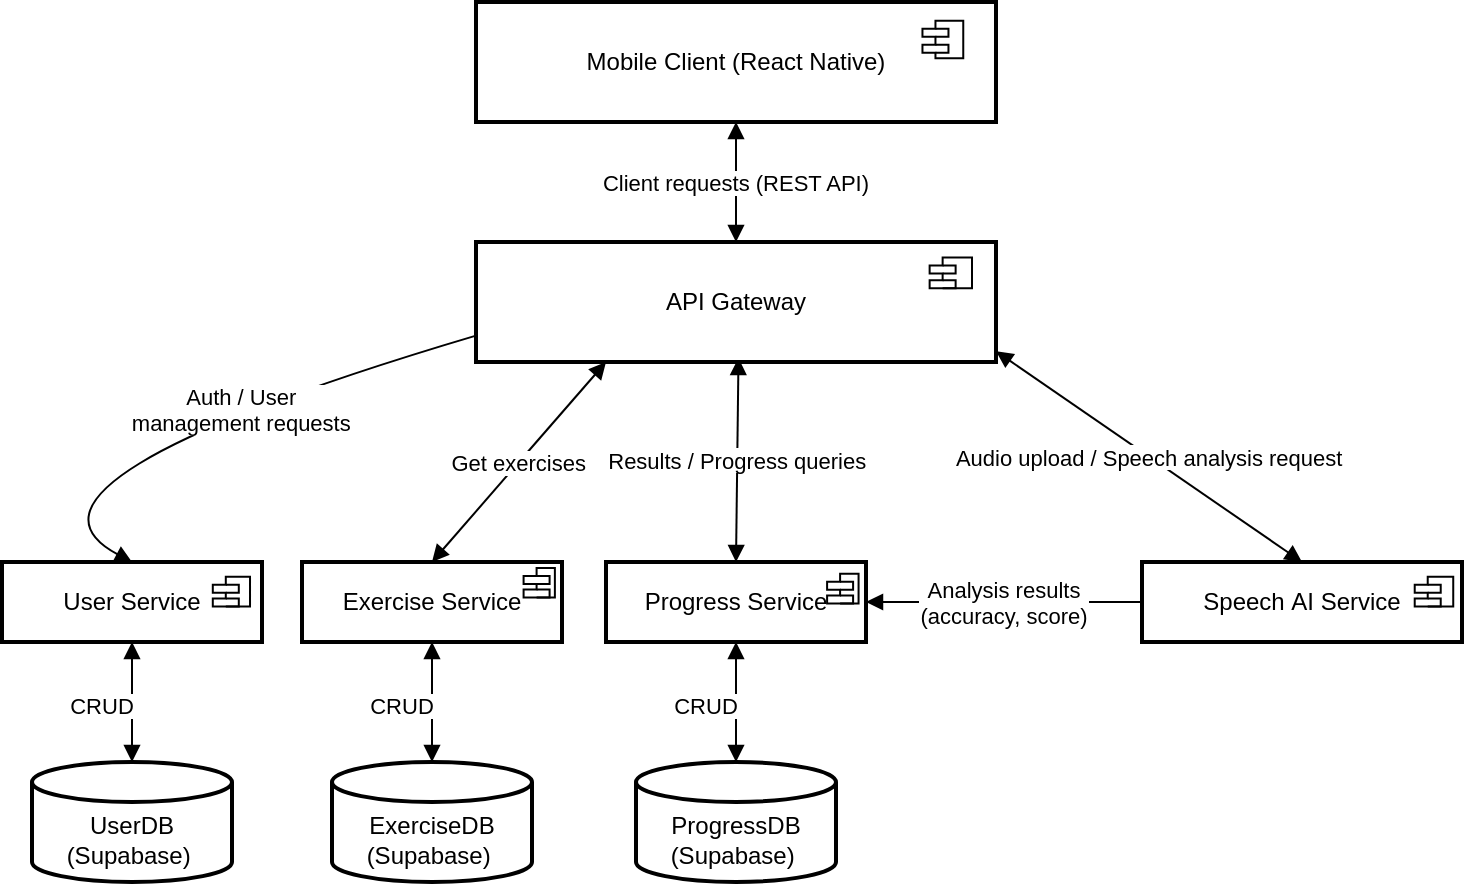 <mxfile version="27.0.2" pages="3">
  <diagram name="Components" id="xYBBV7nOSjY4NY2vpBng">
    <mxGraphModel dx="992" dy="1765" grid="1" gridSize="10" guides="1" tooltips="1" connect="1" arrows="1" fold="1" page="1" pageScale="1" pageWidth="827" pageHeight="1169" math="0" shadow="0">
      <root>
        <mxCell id="0" />
        <mxCell id="1" parent="0" />
        <mxCell id="p2mVN77To-OGMYbwUZbQ-7" value="UserDB&#xa;(Supabase) " style="shape=cylinder3;boundedLbl=1;backgroundOutline=1;size=10;strokeWidth=2;whiteSpace=wrap;" parent="1" vertex="1">
          <mxGeometry x="185" y="300" width="100" height="60" as="geometry" />
        </mxCell>
        <mxCell id="p2mVN77To-OGMYbwUZbQ-12" value="Auth / User &#xa;management requests" style="curved=1;startArrow=none;endArrow=block;exitX=0;exitY=0.78;entryX=0.5;entryY=0.01;rounded=0;" parent="1" source="p2mVN77To-OGMYbwUZbQ-1" target="p2mVN77To-OGMYbwUZbQ-2" edge="1">
          <mxGeometry x="-0.283" y="2" relative="1" as="geometry">
            <Array as="points">
              <mxPoint x="160" y="160" />
            </Array>
            <mxPoint as="offset" />
          </mxGeometry>
        </mxCell>
        <mxCell id="p2mVN77To-OGMYbwUZbQ-13" value="Get exercises" style="startArrow=block;endArrow=block;exitX=0.25;exitY=1;entryX=0.5;entryY=0;rounded=0;entryDx=0;entryDy=0;startFill=1;exitDx=0;exitDy=0;" parent="1" source="p2mVN77To-OGMYbwUZbQ-1" target="p2mVN77To-OGMYbwUZbQ-3" edge="1">
          <mxGeometry relative="1" as="geometry" />
        </mxCell>
        <mxCell id="p2mVN77To-OGMYbwUZbQ-15" value="Audio upload / Speech analysis request" style="startArrow=block;endArrow=block;exitX=1;exitY=0.91;entryX=0.5;entryY=0.01;rounded=0;startFill=1;" parent="1" source="p2mVN77To-OGMYbwUZbQ-1" target="p2mVN77To-OGMYbwUZbQ-5" edge="1">
          <mxGeometry relative="1" as="geometry" />
        </mxCell>
        <mxCell id="p2mVN77To-OGMYbwUZbQ-22" value="Results / Progress queries" style="curved=1;startArrow=block;endArrow=block;entryX=0.5;entryY=0;rounded=0;startFill=1;entryDx=0;entryDy=0;endFill=1;" parent="1" edge="1" target="p2mVN77To-OGMYbwUZbQ-6">
          <mxGeometry relative="1" as="geometry">
            <Array as="points" />
            <mxPoint x="538.25" y="98" as="sourcePoint" />
            <mxPoint x="535.75" y="198" as="targetPoint" />
          </mxGeometry>
        </mxCell>
        <mxCell id="p2mVN77To-OGMYbwUZbQ-23" value="Analysis results &#xa;(accuracy, score)" style="curved=1;startArrow=none;endArrow=block;exitX=0;exitY=0.5;entryX=1;entryY=0.5;rounded=0;exitDx=0;exitDy=0;entryDx=0;entryDy=0;" parent="1" source="p2mVN77To-OGMYbwUZbQ-5" target="p2mVN77To-OGMYbwUZbQ-6" edge="1">
          <mxGeometry relative="1" as="geometry">
            <Array as="points" />
          </mxGeometry>
        </mxCell>
        <mxCell id="fBQ5RQNbPDq6iLIHypz4-2" value="" style="group" parent="1" vertex="1" connectable="0">
          <mxGeometry x="170" y="200" width="130" height="40" as="geometry" />
        </mxCell>
        <mxCell id="p2mVN77To-OGMYbwUZbQ-2" value="User Service" style="whiteSpace=wrap;strokeWidth=2;" parent="fBQ5RQNbPDq6iLIHypz4-2" vertex="1">
          <mxGeometry width="130" height="40" as="geometry" />
        </mxCell>
        <mxCell id="fBQ5RQNbPDq6iLIHypz4-1" value="" style="shape=module;align=left;spacingLeft=20;align=center;verticalAlign=top;whiteSpace=wrap;html=1;jettyWidth=13;jettyHeight=4;" parent="fBQ5RQNbPDq6iLIHypz4-2" vertex="1">
          <mxGeometry x="105.402" y="7.407" width="18.608" height="14.815" as="geometry" />
        </mxCell>
        <mxCell id="8GBVQgrVmN_Umn95bMOA-5" value="" style="group" parent="1" vertex="1" connectable="0">
          <mxGeometry x="320" y="200" width="130" height="40" as="geometry" />
        </mxCell>
        <mxCell id="p2mVN77To-OGMYbwUZbQ-3" value="Exercise Service" style="whiteSpace=wrap;strokeWidth=2;" parent="8GBVQgrVmN_Umn95bMOA-5" vertex="1">
          <mxGeometry width="130" height="40" as="geometry" />
        </mxCell>
        <mxCell id="fBQ5RQNbPDq6iLIHypz4-3" value="" style="shape=module;align=left;spacingLeft=20;align=center;verticalAlign=top;whiteSpace=wrap;html=1;jettyWidth=13;jettyHeight=4;" parent="8GBVQgrVmN_Umn95bMOA-5" vertex="1">
          <mxGeometry x="110.793" y="2.963" width="15.647" height="14.815" as="geometry" />
        </mxCell>
        <mxCell id="8GBVQgrVmN_Umn95bMOA-6" value="" style="group" parent="1" vertex="1" connectable="0">
          <mxGeometry x="740" y="200" width="160" height="40" as="geometry" />
        </mxCell>
        <mxCell id="p2mVN77To-OGMYbwUZbQ-5" value="Speech AI Service" style="whiteSpace=wrap;strokeWidth=2;" parent="8GBVQgrVmN_Umn95bMOA-6" vertex="1">
          <mxGeometry width="160" height="40" as="geometry" />
        </mxCell>
        <mxCell id="fBQ5RQNbPDq6iLIHypz4-5" value="" style="shape=module;align=left;spacingLeft=20;align=center;verticalAlign=top;whiteSpace=wrap;html=1;jettyWidth=13;jettyHeight=4;" parent="8GBVQgrVmN_Umn95bMOA-6" vertex="1">
          <mxGeometry x="136.36" y="7.407" width="19.258" height="14.815" as="geometry" />
        </mxCell>
        <mxCell id="8GBVQgrVmN_Umn95bMOA-8" value="" style="group" parent="1" vertex="1" connectable="0">
          <mxGeometry x="472" y="200" width="130" height="40" as="geometry" />
        </mxCell>
        <mxCell id="p2mVN77To-OGMYbwUZbQ-6" value="Progress Service" style="whiteSpace=wrap;strokeWidth=2;" parent="8GBVQgrVmN_Umn95bMOA-8" vertex="1">
          <mxGeometry width="130" height="40" as="geometry" />
        </mxCell>
        <mxCell id="fBQ5RQNbPDq6iLIHypz4-6" value="" style="shape=module;align=left;spacingLeft=20;align=center;verticalAlign=top;whiteSpace=wrap;html=1;jettyWidth=13;jettyHeight=4;" parent="8GBVQgrVmN_Umn95bMOA-8" vertex="1">
          <mxGeometry x="110.549" y="5.926" width="15.737" height="14.815" as="geometry" />
        </mxCell>
        <mxCell id="8GBVQgrVmN_Umn95bMOA-11" value="" style="group" parent="1" vertex="1" connectable="0">
          <mxGeometry x="407" y="40" width="260" height="60" as="geometry" />
        </mxCell>
        <mxCell id="p2mVN77To-OGMYbwUZbQ-1" value="API Gateway" style="whiteSpace=wrap;strokeWidth=2;" parent="8GBVQgrVmN_Umn95bMOA-11" vertex="1">
          <mxGeometry width="260" height="60.0" as="geometry" />
        </mxCell>
        <mxCell id="8GBVQgrVmN_Umn95bMOA-10" value="" style="shape=module;align=left;spacingLeft=20;align=center;verticalAlign=top;whiteSpace=wrap;html=1;jettyWidth=13;jettyHeight=4;" parent="8GBVQgrVmN_Umn95bMOA-11" vertex="1">
          <mxGeometry x="226.816" y="7.692" width="21.184" height="15.385" as="geometry" />
        </mxCell>
        <mxCell id="8GBVQgrVmN_Umn95bMOA-13" value="" style="group" parent="1" vertex="1" connectable="0">
          <mxGeometry x="407" y="-80" width="260" height="60" as="geometry" />
        </mxCell>
        <mxCell id="8GBVQgrVmN_Umn95bMOA-1" value="Mobile Client (React Native)" style="whiteSpace=wrap;strokeWidth=2;" parent="8GBVQgrVmN_Umn95bMOA-13" vertex="1">
          <mxGeometry width="260" height="60" as="geometry" />
        </mxCell>
        <mxCell id="8GBVQgrVmN_Umn95bMOA-12" value="" style="shape=module;align=left;spacingLeft=20;align=center;verticalAlign=top;whiteSpace=wrap;html=1;jettyWidth=13;jettyHeight=4;" parent="8GBVQgrVmN_Umn95bMOA-13" vertex="1">
          <mxGeometry x="223.231" y="9.375" width="20.4" height="18.75" as="geometry" />
        </mxCell>
        <mxCell id="8GBVQgrVmN_Umn95bMOA-15" value="Client requests (REST API)" style="curved=1;startArrow=block;endArrow=block;exitX=0.5;exitY=0;rounded=0;exitDx=0;exitDy=0;startFill=1;endFill=1;entryX=0.5;entryY=1;entryDx=0;entryDy=0;" parent="1" edge="1" target="8GBVQgrVmN_Umn95bMOA-1" source="p2mVN77To-OGMYbwUZbQ-1">
          <mxGeometry relative="1" as="geometry">
            <Array as="points" />
            <mxPoint x="536.5" y="20" as="sourcePoint" />
            <mxPoint x="560" y="-50" as="targetPoint" />
          </mxGeometry>
        </mxCell>
        <mxCell id="8GBVQgrVmN_Umn95bMOA-21" value="CRUD" style="startArrow=block;endArrow=block;exitX=0.5;exitY=1;entryX=0.5;entryY=0;rounded=0;entryDx=0;entryDy=0;entryPerimeter=0;exitDx=0;exitDy=0;startFill=1;" parent="1" source="p2mVN77To-OGMYbwUZbQ-2" target="p2mVN77To-OGMYbwUZbQ-7" edge="1">
          <mxGeometry x="0.043" y="-15" relative="1" as="geometry">
            <mxPoint x="378" y="264" as="sourcePoint" />
            <mxPoint x="475" y="360" as="targetPoint" />
            <mxPoint as="offset" />
          </mxGeometry>
        </mxCell>
        <mxCell id="y59uR5LuGvnRk_ywU25c-1" value="ExerciseDB &#xa;(Supabase) " style="shape=cylinder3;boundedLbl=1;backgroundOutline=1;size=10;strokeWidth=2;whiteSpace=wrap;" vertex="1" parent="1">
          <mxGeometry x="335" y="300" width="100" height="60" as="geometry" />
        </mxCell>
        <mxCell id="y59uR5LuGvnRk_ywU25c-2" value="CRUD" style="startArrow=block;endArrow=block;exitX=0.5;exitY=1;entryX=0.5;entryY=0;rounded=0;entryDx=0;entryDy=0;entryPerimeter=0;exitDx=0;exitDy=0;startFill=1;" edge="1" parent="1" target="y59uR5LuGvnRk_ywU25c-1" source="p2mVN77To-OGMYbwUZbQ-3">
          <mxGeometry x="0.043" y="-15" relative="1" as="geometry">
            <mxPoint x="357.5" y="247" as="sourcePoint" />
            <mxPoint x="628.5" y="357" as="targetPoint" />
            <mxPoint as="offset" />
          </mxGeometry>
        </mxCell>
        <mxCell id="y59uR5LuGvnRk_ywU25c-3" value="ProgressDB &#xa;(Supabase) " style="shape=cylinder3;boundedLbl=1;backgroundOutline=1;size=10;strokeWidth=2;whiteSpace=wrap;" vertex="1" parent="1">
          <mxGeometry x="487" y="300" width="100" height="60" as="geometry" />
        </mxCell>
        <mxCell id="y59uR5LuGvnRk_ywU25c-4" value="CRUD" style="startArrow=block;endArrow=block;exitX=0.5;exitY=1;entryX=0.5;entryY=0;rounded=0;entryDx=0;entryDy=0;entryPerimeter=0;exitDx=0;exitDy=0;startFill=1;" edge="1" parent="1" target="y59uR5LuGvnRk_ywU25c-3" source="p2mVN77To-OGMYbwUZbQ-6">
          <mxGeometry x="0.043" y="-15" relative="1" as="geometry">
            <mxPoint x="514.5" y="250" as="sourcePoint" />
            <mxPoint x="785.5" y="360" as="targetPoint" />
            <mxPoint as="offset" />
          </mxGeometry>
        </mxCell>
      </root>
    </mxGraphModel>
  </diagram>
  <diagram id="GMMKHwHYgfViuYJ_TJ5e" name="Interaction">
    <mxGraphModel dx="1737" dy="-126" grid="1" gridSize="10" guides="1" tooltips="1" connect="1" arrows="1" fold="1" page="1" pageScale="1" pageWidth="827" pageHeight="1169" math="0" shadow="0">
      <root>
        <mxCell id="0" />
        <mxCell id="1" parent="0" />
        <mxCell id="Xnr3pwCoWOobRJgMvvOu-2" value="User Service" style="shape=umlLifeline;perimeter=lifelinePerimeter;whiteSpace=wrap;container=1;dropTarget=0;collapsible=0;recursiveResize=0;outlineConnect=0;portConstraint=eastwest;newEdgeStyle={&quot;edgeStyle&quot;:&quot;elbowEdgeStyle&quot;,&quot;elbow&quot;:&quot;vertical&quot;,&quot;curved&quot;:0,&quot;rounded&quot;:0};size=65;" parent="1" vertex="1">
          <mxGeometry x="377" y="1870" width="150" height="862" as="geometry" />
        </mxCell>
        <mxCell id="Xnr3pwCoWOobRJgMvvOu-3" value="Exercise Service" style="shape=umlLifeline;perimeter=lifelinePerimeter;whiteSpace=wrap;container=1;dropTarget=0;collapsible=0;recursiveResize=0;outlineConnect=0;portConstraint=eastwest;newEdgeStyle={&quot;edgeStyle&quot;:&quot;elbowEdgeStyle&quot;,&quot;elbow&quot;:&quot;vertical&quot;,&quot;curved&quot;:0,&quot;rounded&quot;:0};size=65;" parent="1" vertex="1">
          <mxGeometry x="577" y="1870" width="150" height="862" as="geometry" />
        </mxCell>
        <mxCell id="Xnr3pwCoWOobRJgMvvOu-4" value="Speech AI Service" style="shape=umlLifeline;perimeter=lifelinePerimeter;whiteSpace=wrap;container=1;dropTarget=0;collapsible=0;recursiveResize=0;outlineConnect=0;portConstraint=eastwest;newEdgeStyle={&quot;edgeStyle&quot;:&quot;elbowEdgeStyle&quot;,&quot;elbow&quot;:&quot;vertical&quot;,&quot;curved&quot;:0,&quot;rounded&quot;:0};size=65;" parent="1" vertex="1">
          <mxGeometry x="777" y="1870" width="150" height="862" as="geometry" />
        </mxCell>
        <mxCell id="Xnr3pwCoWOobRJgMvvOu-5" value="Progress Service" style="shape=umlLifeline;perimeter=lifelinePerimeter;whiteSpace=wrap;container=1;dropTarget=0;collapsible=0;recursiveResize=0;outlineConnect=0;portConstraint=eastwest;newEdgeStyle={&quot;edgeStyle&quot;:&quot;elbowEdgeStyle&quot;,&quot;elbow&quot;:&quot;vertical&quot;,&quot;curved&quot;:0,&quot;rounded&quot;:0};size=65;" parent="1" vertex="1">
          <mxGeometry x="1149" y="1870" width="150" height="862" as="geometry" />
        </mxCell>
        <mxCell id="Xnr3pwCoWOobRJgMvvOu-7" value="Login / Auth request" style="verticalAlign=bottom;edgeStyle=elbowEdgeStyle;elbow=vertical;curved=0;rounded=0;endArrow=block;" parent="1" target="Xnr3pwCoWOobRJgMvvOu-2" edge="1">
          <mxGeometry relative="1" as="geometry">
            <Array as="points">
              <mxPoint x="353" y="1979" />
            </Array>
            <mxPoint x="235.167" y="1979" as="sourcePoint" />
          </mxGeometry>
        </mxCell>
        <mxCell id="Xnr3pwCoWOobRJgMvvOu-8" value="JWT Token" style="verticalAlign=bottom;edgeStyle=elbowEdgeStyle;elbow=vertical;curved=0;rounded=0;dashed=1;dashPattern=2 3;endArrow=block;" parent="1" source="Xnr3pwCoWOobRJgMvvOu-2" edge="1">
          <mxGeometry relative="1" as="geometry">
            <Array as="points">
              <mxPoint x="356" y="2033" />
            </Array>
            <mxPoint x="235.167" y="2033" as="targetPoint" />
          </mxGeometry>
        </mxCell>
        <mxCell id="Xnr3pwCoWOobRJgMvvOu-9" value="Get exercise data" style="verticalAlign=bottom;edgeStyle=elbowEdgeStyle;elbow=vertical;curved=0;rounded=0;endArrow=block;" parent="1" target="Xnr3pwCoWOobRJgMvvOu-3" edge="1">
          <mxGeometry relative="1" as="geometry">
            <Array as="points">
              <mxPoint x="453" y="2087" />
            </Array>
            <mxPoint x="235.167" y="2087" as="sourcePoint" />
          </mxGeometry>
        </mxCell>
        <mxCell id="Xnr3pwCoWOobRJgMvvOu-10" value="Exercise details" style="verticalAlign=bottom;edgeStyle=elbowEdgeStyle;elbow=vertical;curved=0;rounded=0;dashed=1;dashPattern=2 3;endArrow=block;" parent="1" source="Xnr3pwCoWOobRJgMvvOu-3" edge="1">
          <mxGeometry relative="1" as="geometry">
            <Array as="points">
              <mxPoint x="456" y="2141" />
            </Array>
            <mxPoint x="235.167" y="2141" as="targetPoint" />
          </mxGeometry>
        </mxCell>
        <mxCell id="Xnr3pwCoWOobRJgMvvOu-11" value="Send audio for analysis" style="verticalAlign=bottom;edgeStyle=elbowEdgeStyle;elbow=vertical;curved=0;rounded=0;endArrow=block;" parent="1" target="Xnr3pwCoWOobRJgMvvOu-4" edge="1">
          <mxGeometry relative="1" as="geometry">
            <Array as="points">
              <mxPoint x="553" y="2195" />
            </Array>
            <mxPoint x="235.167" y="2195" as="sourcePoint" />
          </mxGeometry>
        </mxCell>
        <mxCell id="Xnr3pwCoWOobRJgMvvOu-12" value="Send pronunciation result (accuracy, score)" style="verticalAlign=bottom;edgeStyle=elbowEdgeStyle;elbow=vertical;curved=0;rounded=0;dashed=1;dashPattern=2 3;endArrow=block;" parent="1" source="Xnr3pwCoWOobRJgMvvOu-4" target="Xnr3pwCoWOobRJgMvvOu-5" edge="1">
          <mxGeometry relative="1" as="geometry">
            <Array as="points">
              <mxPoint x="1047" y="2249" />
            </Array>
          </mxGeometry>
        </mxCell>
        <mxCell id="Xnr3pwCoWOobRJgMvvOu-13" value="Updated progress stats" style="verticalAlign=bottom;edgeStyle=elbowEdgeStyle;elbow=vertical;curved=0;rounded=0;dashed=1;dashPattern=2 3;endArrow=block;" parent="1" source="Xnr3pwCoWOobRJgMvvOu-5" edge="1">
          <mxGeometry relative="1" as="geometry">
            <Array as="points">
              <mxPoint x="742" y="2303" />
            </Array>
            <mxPoint x="235.167" y="2303" as="targetPoint" />
          </mxGeometry>
        </mxCell>
        <mxCell id="Xnr3pwCoWOobRJgMvvOu-14" value="Request progress summary" style="verticalAlign=bottom;edgeStyle=elbowEdgeStyle;elbow=vertical;curved=0;rounded=0;endArrow=block;" parent="1" target="Xnr3pwCoWOobRJgMvvOu-5" edge="1">
          <mxGeometry relative="1" as="geometry">
            <Array as="points">
              <mxPoint x="739" y="2357" />
            </Array>
            <mxPoint x="235.167" y="2357" as="sourcePoint" />
          </mxGeometry>
        </mxCell>
        <mxCell id="Xnr3pwCoWOobRJgMvvOu-15" value="Return progress summary" style="verticalAlign=bottom;edgeStyle=elbowEdgeStyle;elbow=vertical;curved=0;rounded=0;dashed=1;dashPattern=2 3;endArrow=block;" parent="1" source="Xnr3pwCoWOobRJgMvvOu-5" edge="1">
          <mxGeometry relative="1" as="geometry">
            <Array as="points">
              <mxPoint x="742" y="2411" />
            </Array>
            <mxPoint x="235.167" y="2411" as="targetPoint" />
          </mxGeometry>
        </mxCell>
        <mxCell id="Xnr3pwCoWOobRJgMvvOu-16" value="Login / Auth request" style="verticalAlign=bottom;elbow=vertical;rounded=0;endArrow=block;" parent="1" target="Xnr3pwCoWOobRJgMvvOu-2" edge="1">
          <mxGeometry relative="1" as="geometry">
            <mxPoint x="170" y="2460" as="sourcePoint" />
          </mxGeometry>
        </mxCell>
        <mxCell id="Xnr3pwCoWOobRJgMvvOu-17" value="JWT Token" style="verticalAlign=bottom;edgeStyle=elbowEdgeStyle;elbow=vertical;curved=0;rounded=0;dashed=1;dashPattern=2 3;endArrow=block;" parent="1" edge="1">
          <mxGeometry x="0.164" relative="1" as="geometry">
            <Array as="points">
              <mxPoint x="450" y="2510" />
            </Array>
            <mxPoint x="371.25" y="2510" as="sourcePoint" />
            <mxPoint x="170" y="2510" as="targetPoint" />
            <mxPoint as="offset" />
          </mxGeometry>
        </mxCell>
        <mxCell id="Xnr3pwCoWOobRJgMvvOu-18" value="Request student reports / statistics" style="verticalAlign=bottom;edgeStyle=elbowEdgeStyle;elbow=vertical;curved=0;rounded=0;endArrow=block;" parent="1" target="Xnr3pwCoWOobRJgMvvOu-5" edge="1">
          <mxGeometry relative="1" as="geometry">
            <Array as="points">
              <mxPoint x="1000" y="2573" />
            </Array>
            <mxPoint x="170" y="2573" as="sourcePoint" />
          </mxGeometry>
        </mxCell>
        <mxCell id="Xnr3pwCoWOobRJgMvvOu-19" value="Return reports and progress overview" style="verticalAlign=bottom;elbow=vertical;rounded=0;dashed=1;dashPattern=2 3;endArrow=block;" parent="1" edge="1">
          <mxGeometry relative="1" as="geometry">
            <mxPoint x="1223.5" y="2620" as="sourcePoint" />
            <mxPoint x="170" y="2620" as="targetPoint" />
          </mxGeometry>
        </mxCell>
        <mxCell id="J_YrL8Z-V_99PUbtR6q0-2" value="&lt;span style=&quot;text-wrap-mode: wrap;&quot;&gt;Учень&lt;/span&gt;" style="shape=umlActor;verticalLabelPosition=bottom;verticalAlign=top;html=1;outlineConnect=0;" parent="1" vertex="1">
          <mxGeometry x="230" y="1860" width="30" height="60" as="geometry" />
        </mxCell>
        <mxCell id="J_YrL8Z-V_99PUbtR6q0-6" value="Add new exercise" style="verticalAlign=bottom;elbow=vertical;rounded=0;endArrow=block;" parent="1" edge="1">
          <mxGeometry relative="1" as="geometry">
            <mxPoint x="171" y="2680" as="sourcePoint" />
            <mxPoint x="652.5" y="2680" as="targetPoint" />
          </mxGeometry>
        </mxCell>
        <mxCell id="J_YrL8Z-V_99PUbtR6q0-7" value="Return result" style="verticalAlign=bottom;elbow=vertical;rounded=0;dashed=1;dashPattern=2 3;endArrow=block;" parent="1" edge="1">
          <mxGeometry relative="1" as="geometry">
            <mxPoint x="655.5" y="2710" as="sourcePoint" />
            <mxPoint x="170" y="2710" as="targetPoint" />
          </mxGeometry>
        </mxCell>
        <mxCell id="Ab9w9VLv6Wo1H-BED9EL-1" value="" style="group" parent="1" vertex="1" connectable="0">
          <mxGeometry x="150" y="1860" width="36" height="950" as="geometry" />
        </mxCell>
        <mxCell id="Xnr3pwCoWOobRJgMvvOu-20" value="" style="group" parent="Ab9w9VLv6Wo1H-BED9EL-1" vertex="1" connectable="0">
          <mxGeometry y="919.355" width="30" height="30.645" as="geometry" />
        </mxCell>
        <mxCell id="Xnr3pwCoWOobRJgMvvOu-21" value="" style="endArrow=none;html=1;rounded=0;" parent="Xnr3pwCoWOobRJgMvvOu-20" edge="1">
          <mxGeometry width="50" height="50" relative="1" as="geometry">
            <mxPoint y="30.645" as="sourcePoint" />
            <mxPoint x="30" y="0.007" as="targetPoint" />
          </mxGeometry>
        </mxCell>
        <mxCell id="Xnr3pwCoWOobRJgMvvOu-22" value="" style="endArrow=none;html=1;rounded=0;" parent="Xnr3pwCoWOobRJgMvvOu-20" edge="1">
          <mxGeometry width="50" height="50" relative="1" as="geometry">
            <mxPoint x="30" y="30.645" as="sourcePoint" />
            <mxPoint as="targetPoint" />
          </mxGeometry>
        </mxCell>
        <mxCell id="J_YrL8Z-V_99PUbtR6q0-5" value="&lt;span style=&quot;text-wrap-mode: wrap;&quot;&gt;Логопед&lt;/span&gt;" style="shape=umlActor;verticalLabelPosition=bottom;verticalAlign=top;html=1;outlineConnect=0;" parent="Ab9w9VLv6Wo1H-BED9EL-1" vertex="1">
          <mxGeometry width="30" height="61.29" as="geometry" />
        </mxCell>
        <mxCell id="J_YrL8Z-V_99PUbtR6q0-8" value="" style="endArrow=none;dashed=1;html=1;rounded=0;dashPattern=1 2;" parent="Ab9w9VLv6Wo1H-BED9EL-1" edge="1">
          <mxGeometry width="50" height="50" relative="1" as="geometry">
            <mxPoint x="16" y="929.57" as="sourcePoint" />
            <mxPoint x="16" y="90" as="targetPoint" />
          </mxGeometry>
        </mxCell>
        <mxCell id="Ab9w9VLv6Wo1H-BED9EL-3" value="" style="group;strokeColor=none;" parent="1" vertex="1" connectable="0">
          <mxGeometry x="220" y="1950" width="40" height="860" as="geometry" />
        </mxCell>
        <mxCell id="EjRSs8JDyEwXYIb1t3rp-7" value="" style="group" parent="Ab9w9VLv6Wo1H-BED9EL-3" vertex="1" connectable="0">
          <mxGeometry x="10" y="830" width="30" height="30" as="geometry" />
        </mxCell>
        <mxCell id="EjRSs8JDyEwXYIb1t3rp-1" value="" style="endArrow=none;html=1;rounded=0;" parent="EjRSs8JDyEwXYIb1t3rp-7" edge="1">
          <mxGeometry width="50" height="50" relative="1" as="geometry">
            <mxPoint y="30.0" as="sourcePoint" />
            <mxPoint x="30" y="0.007" as="targetPoint" />
          </mxGeometry>
        </mxCell>
        <mxCell id="EjRSs8JDyEwXYIb1t3rp-4" value="" style="endArrow=none;html=1;rounded=0;" parent="EjRSs8JDyEwXYIb1t3rp-7" edge="1">
          <mxGeometry width="50" height="50" relative="1" as="geometry">
            <mxPoint x="30" y="30.0" as="sourcePoint" />
            <mxPoint as="targetPoint" />
          </mxGeometry>
        </mxCell>
        <mxCell id="J_YrL8Z-V_99PUbtR6q0-4" value="" style="endArrow=none;dashed=1;html=1;dashPattern=1 2;strokeWidth=1;rounded=0;" parent="Ab9w9VLv6Wo1H-BED9EL-3" edge="1">
          <mxGeometry width="50" height="50" relative="1" as="geometry">
            <mxPoint x="20" as="sourcePoint" />
            <mxPoint x="20" y="840" as="targetPoint" />
          </mxGeometry>
        </mxCell>
      </root>
    </mxGraphModel>
  </diagram>
  <diagram id="8B7-nTb6829NQ9TNPhEv" name="Deployment">
    <mxGraphModel dx="2084" dy="1252" grid="1" gridSize="10" guides="1" tooltips="1" connect="1" arrows="1" fold="1" page="1" pageScale="1" pageWidth="827" pageHeight="1169" math="0" shadow="0">
      <root>
        <mxCell id="0" />
        <mxCell id="1" parent="0" />
        <mxCell id="PByq9gjCn98wKZSS0vdd-12" value="" style="rounded=1;whiteSpace=wrap;html=1;" vertex="1" parent="1">
          <mxGeometry x="560" y="190" width="930" height="850" as="geometry" />
        </mxCell>
        <mxCell id="qx7PBQrpSQZCwgPUB-eq-31" value="" style="group" parent="1" vertex="1" connectable="0">
          <mxGeometry x="170" y="240" width="60" height="90" as="geometry" />
        </mxCell>
        <mxCell id="qx7PBQrpSQZCwgPUB-eq-32" value="" style="shape=umlActor;verticalLabelPosition=bottom;verticalAlign=top;html=1;outlineConnect=0;" parent="qx7PBQrpSQZCwgPUB-eq-31" vertex="1">
          <mxGeometry x="15" y="30" width="30" height="60" as="geometry" />
        </mxCell>
        <mxCell id="qx7PBQrpSQZCwgPUB-eq-33" value="User" style="text;html=1;align=center;verticalAlign=middle;whiteSpace=wrap;rounded=0;" parent="qx7PBQrpSQZCwgPUB-eq-31" vertex="1">
          <mxGeometry width="60" height="30" as="geometry" />
        </mxCell>
        <mxCell id="qx7PBQrpSQZCwgPUB-eq-34" value="" style="endArrow=classic;html=1;rounded=0;exitX=0.5;exitY=0.5;exitDx=0;exitDy=0;exitPerimeter=0;edgeStyle=orthogonalEdgeStyle;entryX=0.5;entryY=0;entryDx=0;entryDy=0;" parent="1" source="qx7PBQrpSQZCwgPUB-eq-32" target="qx7PBQrpSQZCwgPUB-eq-37" edge="1">
          <mxGeometry width="50" height="50" relative="1" as="geometry">
            <mxPoint x="380" y="390" as="sourcePoint" />
            <mxPoint x="410" y="300" as="targetPoint" />
          </mxGeometry>
        </mxCell>
        <mxCell id="qx7PBQrpSQZCwgPUB-eq-35" value="" style="group" parent="1" vertex="1" connectable="0">
          <mxGeometry x="240" y="350" width="220" height="130" as="geometry" />
        </mxCell>
        <mxCell id="qx7PBQrpSQZCwgPUB-eq-36" value="" style="shape=cube;whiteSpace=wrap;html=1;boundedLbl=1;backgroundOutline=1;darkOpacity=0.05;darkOpacity2=0.1;fillColor=none;flipV=0;flipH=1;size=10;" parent="qx7PBQrpSQZCwgPUB-eq-35" vertex="1">
          <mxGeometry x="-10" width="230" height="130" as="geometry" />
        </mxCell>
        <mxCell id="qx7PBQrpSQZCwgPUB-eq-37" value="Mobile Client&lt;br&gt;&lt;div&gt;(React Native, LogopedMobile)&lt;/div&gt;" style="shape=module;align=left;spacingLeft=20;align=center;verticalAlign=top;whiteSpace=wrap;html=1;" parent="qx7PBQrpSQZCwgPUB-eq-35" vertex="1">
          <mxGeometry x="41.25" y="40" width="148.75" height="70" as="geometry" />
        </mxCell>
        <mxCell id="qx7PBQrpSQZCwgPUB-eq-38" value="&lt;u&gt;MobileClient&lt;/u&gt;" style="text;html=1;align=center;verticalAlign=middle;whiteSpace=wrap;rounded=0;" parent="qx7PBQrpSQZCwgPUB-eq-35" vertex="1">
          <mxGeometry y="10" width="70" height="30" as="geometry" />
        </mxCell>
        <mxCell id="qx7PBQrpSQZCwgPUB-eq-40" value="" style="group" parent="1" vertex="1" connectable="0">
          <mxGeometry x="580" y="330" width="450" height="630" as="geometry" />
        </mxCell>
        <mxCell id="qx7PBQrpSQZCwgPUB-eq-41" value="" style="shape=cube;whiteSpace=wrap;html=1;boundedLbl=1;backgroundOutline=1;darkOpacity=0.05;darkOpacity2=0.1;fillColor=none;flipV=0;flipH=1;size=10;" parent="qx7PBQrpSQZCwgPUB-eq-40" vertex="1">
          <mxGeometry y="-62.22" width="441.964" height="692.22" as="geometry" />
        </mxCell>
        <mxCell id="qx7PBQrpSQZCwgPUB-eq-46" value="&lt;div&gt;&lt;br&gt;&lt;/div&gt;AI Service &lt;br&gt;External API &lt;br&gt;(Azure Speech / Google Speech-to-Text)" style="shape=module;align=left;spacingLeft=20;align=center;verticalAlign=top;whiteSpace=wrap;html=1;" parent="qx7PBQrpSQZCwgPUB-eq-40" vertex="1">
          <mxGeometry x="36.164" y="500.001" width="298.833" height="93.333" as="geometry" />
        </mxCell>
        <mxCell id="qx7PBQrpSQZCwgPUB-eq-45" value="&lt;div&gt;&lt;br&gt;&lt;/div&gt;&lt;div&gt;User Service Container&lt;/div&gt;&lt;div&gt;&lt;br&gt;&lt;/div&gt;" style="shape=module;align=left;spacingLeft=20;align=center;verticalAlign=top;whiteSpace=wrap;html=1;" parent="qx7PBQrpSQZCwgPUB-eq-40" vertex="1">
          <mxGeometry x="36.163" y="170" width="297.326" height="50" as="geometry" />
        </mxCell>
        <mxCell id="qx7PBQrpSQZCwgPUB-eq-44" value="&lt;div&gt;API Gateway&lt;/div&gt;&lt;div&gt;(ASP.NET Core, project: LogopedAPI)&lt;/div&gt;&lt;div&gt;Handles routing and auth&lt;/div&gt;" style="shape=module;align=left;spacingLeft=20;align=center;verticalAlign=top;whiteSpace=wrap;html=1;" parent="qx7PBQrpSQZCwgPUB-eq-40" vertex="1">
          <mxGeometry x="36.161" y="60" width="297.321" height="70" as="geometry" />
        </mxCell>
        <mxCell id="jI17Su25iTWSpdpka_xO-1" value="" style="endArrow=classic;startArrow=classic;html=1;rounded=0;entryX=0.5;entryY=1;entryDx=0;entryDy=0;exitX=0.5;exitY=0;exitDx=0;exitDy=0;" parent="qx7PBQrpSQZCwgPUB-eq-40" source="qx7PBQrpSQZCwgPUB-eq-45" edge="1" target="qx7PBQrpSQZCwgPUB-eq-44">
          <mxGeometry width="50" height="50" relative="1" as="geometry">
            <mxPoint x="176.786" y="170.005" as="sourcePoint" />
            <mxPoint x="177.103" y="131.149" as="targetPoint" />
          </mxGeometry>
        </mxCell>
        <mxCell id="_HzYRGH4YGD-o8q0wHGC-1" value="Audio analysis request / &#xa;Speech score response" style="startArrow=block;endArrow=block;entryX=0.5;entryY=0;rounded=0;entryDx=0;entryDy=0;startFill=1;exitX=0.5;exitY=1;exitDx=0;exitDy=0;" parent="qx7PBQrpSQZCwgPUB-eq-40" source="PByq9gjCn98wKZSS0vdd-4" target="qx7PBQrpSQZCwgPUB-eq-46" edge="1">
          <mxGeometry relative="1" as="geometry">
            <mxPoint x="216.964" y="590" as="sourcePoint" />
            <mxPoint x="332.012" y="-202.222" as="targetPoint" />
          </mxGeometry>
        </mxCell>
        <mxCell id="PByq9gjCn98wKZSS0vdd-2" value="&lt;div&gt;&lt;br&gt;&lt;/div&gt;&lt;div&gt;Exercise Service Container&lt;/div&gt;&lt;div&gt;&lt;br&gt;&lt;/div&gt;" style="shape=module;align=left;spacingLeft=20;align=center;verticalAlign=top;whiteSpace=wrap;html=1;" vertex="1" parent="qx7PBQrpSQZCwgPUB-eq-40">
          <mxGeometry x="36.153" y="280" width="297.326" height="50" as="geometry" />
        </mxCell>
        <mxCell id="PByq9gjCn98wKZSS0vdd-3" value="" style="endArrow=classic;startArrow=classic;html=1;rounded=0;entryX=0.5;entryY=1;entryDx=0;entryDy=0;exitX=0.5;exitY=0;exitDx=0;exitDy=0;" edge="1" parent="qx7PBQrpSQZCwgPUB-eq-40" source="PByq9gjCn98wKZSS0vdd-2" target="qx7PBQrpSQZCwgPUB-eq-45">
          <mxGeometry width="50" height="50" relative="1" as="geometry">
            <mxPoint x="193.661" y="190" as="sourcePoint" />
            <mxPoint x="193.833" y="141.149" as="targetPoint" />
          </mxGeometry>
        </mxCell>
        <mxCell id="PByq9gjCn98wKZSS0vdd-4" value="&lt;div&gt;&lt;br&gt;&lt;/div&gt;&lt;div&gt;Progress Service Container&lt;/div&gt;&lt;div&gt;&lt;br&gt;&lt;/div&gt;" style="shape=module;align=left;spacingLeft=20;align=center;verticalAlign=top;whiteSpace=wrap;html=1;" vertex="1" parent="qx7PBQrpSQZCwgPUB-eq-40">
          <mxGeometry x="36.153" y="380" width="297.326" height="50" as="geometry" />
        </mxCell>
        <mxCell id="PByq9gjCn98wKZSS0vdd-5" value="" style="endArrow=classic;startArrow=classic;html=1;rounded=0;entryX=0.5;entryY=0;entryDx=0;entryDy=0;exitX=0.5;exitY=1;exitDx=0;exitDy=0;" edge="1" parent="qx7PBQrpSQZCwgPUB-eq-40" source="PByq9gjCn98wKZSS0vdd-2" target="PByq9gjCn98wKZSS0vdd-4">
          <mxGeometry width="50" height="50" relative="1" as="geometry">
            <mxPoint x="192.857" y="290" as="sourcePoint" />
            <mxPoint x="192.857" y="250" as="targetPoint" />
          </mxGeometry>
        </mxCell>
        <mxCell id="PByq9gjCn98wKZSS0vdd-20" value="&lt;font style=&quot;font-size: 11px;&quot;&gt;HTTP request / response&lt;/font&gt;" style="text;html=1;align=center;verticalAlign=middle;whiteSpace=wrap;rounded=0;" vertex="1" parent="qx7PBQrpSQZCwgPUB-eq-40">
          <mxGeometry x="105.319" y="130" width="76.596" height="40" as="geometry" />
        </mxCell>
        <mxCell id="PByq9gjCn98wKZSS0vdd-21" value="&lt;font style=&quot;font-size: 11px;&quot;&gt;HTTP request / response&lt;/font&gt;" style="text;html=1;align=center;verticalAlign=middle;whiteSpace=wrap;rounded=0;" vertex="1" parent="qx7PBQrpSQZCwgPUB-eq-40">
          <mxGeometry x="105.319" y="230" width="76.596" height="40" as="geometry" />
        </mxCell>
        <mxCell id="PByq9gjCn98wKZSS0vdd-22" value="&lt;font style=&quot;font-size: 11px;&quot;&gt;HTTP request / response&lt;/font&gt;" style="text;html=1;align=center;verticalAlign=middle;whiteSpace=wrap;rounded=0;" vertex="1" parent="qx7PBQrpSQZCwgPUB-eq-40">
          <mxGeometry x="105.319" y="330" width="76.596" height="40" as="geometry" />
        </mxCell>
        <mxCell id="qx7PBQrpSQZCwgPUB-eq-52" value="" style="group" parent="1" vertex="1" connectable="0">
          <mxGeometry x="155" y="670" width="370" height="210" as="geometry" />
        </mxCell>
        <mxCell id="qx7PBQrpSQZCwgPUB-eq-56" value="touch/microphone" style="text;html=1;align=center;verticalAlign=middle;whiteSpace=wrap;rounded=0;" parent="1" vertex="1">
          <mxGeometry x="230" y="270" width="150" height="30" as="geometry" />
        </mxCell>
        <mxCell id="jI17Su25iTWSpdpka_xO-2" value="" style="group" parent="1" vertex="1" connectable="0">
          <mxGeometry x="460" y="370" width="100" height="60" as="geometry" />
        </mxCell>
        <mxCell id="qx7PBQrpSQZCwgPUB-eq-39" value="" style="endArrow=classic;startArrow=classic;html=1;rounded=0;exitX=1;exitY=0.5;exitDx=0;exitDy=0;entryX=0;entryY=0;entryDx=0;entryDy=35;entryPerimeter=0;" parent="jI17Su25iTWSpdpka_xO-2" source="qx7PBQrpSQZCwgPUB-eq-37" target="qx7PBQrpSQZCwgPUB-eq-44" edge="1">
          <mxGeometry width="50" height="50" relative="1" as="geometry">
            <mxPoint x="60" y="80" as="sourcePoint" />
            <mxPoint x="110" y="30" as="targetPoint" />
          </mxGeometry>
        </mxCell>
        <mxCell id="qx7PBQrpSQZCwgPUB-eq-49" value="&lt;font style=&quot;font-size: 11px;&quot;&gt;REST API requests&lt;/font&gt;" style="text;html=1;align=center;verticalAlign=middle;whiteSpace=wrap;rounded=0;" parent="jI17Su25iTWSpdpka_xO-2" vertex="1">
          <mxGeometry x="20" y="20" width="80" height="40" as="geometry" />
        </mxCell>
        <mxCell id="qx7PBQrpSQZCwgPUB-eq-50" value="" style="endArrow=classic;startArrow=classic;html=1;rounded=0;exitX=0;exitY=0;exitDx=0;exitDy=35;entryX=1;entryY=0.5;entryDx=0;entryDy=0;exitPerimeter=0;" parent="1" source="qx7PBQrpSQZCwgPUB-eq-54" target="qx7PBQrpSQZCwgPUB-eq-45" edge="1">
          <mxGeometry width="50" height="50" relative="1" as="geometry">
            <mxPoint x="400" y="565" as="sourcePoint" />
            <mxPoint x="610" y="565" as="targetPoint" />
          </mxGeometry>
        </mxCell>
        <mxCell id="qx7PBQrpSQZCwgPUB-eq-42" value="&lt;u&gt;Server&amp;nbsp;&lt;/u&gt;&lt;u style=&quot;background-color: transparent; color: light-dark(rgb(0, 0, 0), rgb(255, 255, 255));&quot;&gt;solution:&lt;/u&gt;&lt;span style=&quot;background-color: transparent; color: light-dark(rgb(0, 0, 0), rgb(255, 255, 255));&quot;&gt;&amp;nbsp;&lt;/span&gt;&lt;div&gt;LogopedAIPlatform&lt;/div&gt;" style="text;html=1;align=center;verticalAlign=middle;whiteSpace=wrap;rounded=0;" parent="1" vertex="1">
          <mxGeometry x="845.774" y="280.003" width="195.834" height="71.882" as="geometry" />
        </mxCell>
        <mxCell id="PByq9gjCn98wKZSS0vdd-10" value="" style="group" vertex="1" connectable="0" parent="1">
          <mxGeometry x="1140" y="480" width="330" height="310" as="geometry" />
        </mxCell>
        <mxCell id="qx7PBQrpSQZCwgPUB-eq-53" value="" style="shape=cube;whiteSpace=wrap;html=1;boundedLbl=1;backgroundOutline=1;darkOpacity=0.05;darkOpacity2=0.1;fillColor=none;flipV=0;flipH=1;size=10;" parent="PByq9gjCn98wKZSS0vdd-10" vertex="1">
          <mxGeometry y="-20" width="330" height="330" as="geometry" />
        </mxCell>
        <mxCell id="qx7PBQrpSQZCwgPUB-eq-54" value="&lt;div&gt;&lt;/div&gt;&lt;div&gt;&lt;div&gt;Database&lt;/div&gt;&lt;div&gt;UserDB&lt;br&gt;Supabase&lt;/div&gt;&lt;/div&gt;" style="shape=module;align=left;spacingLeft=20;align=center;verticalAlign=top;whiteSpace=wrap;html=1;" parent="PByq9gjCn98wKZSS0vdd-10" vertex="1">
          <mxGeometry x="20.0" y="10" width="135.45" height="60" as="geometry" />
        </mxCell>
        <mxCell id="PByq9gjCn98wKZSS0vdd-6" value="&lt;div&gt;&lt;/div&gt;&lt;div&gt;&lt;div&gt;Database&lt;/div&gt;&lt;div&gt;ExerciseDB&lt;br&gt;Supabase&lt;/div&gt;&lt;/div&gt;" style="shape=module;align=left;spacingLeft=20;align=center;verticalAlign=top;whiteSpace=wrap;html=1;" vertex="1" parent="PByq9gjCn98wKZSS0vdd-10">
          <mxGeometry x="20.0" y="120" width="135.45" height="60" as="geometry" />
        </mxCell>
        <mxCell id="PByq9gjCn98wKZSS0vdd-8" value="&lt;div&gt;&lt;/div&gt;&lt;div&gt;&lt;div&gt;Database&lt;/div&gt;&lt;div&gt;ProgressDB&lt;br&gt;Supabase&lt;/div&gt;&lt;/div&gt;" style="shape=module;align=left;spacingLeft=20;align=center;verticalAlign=top;whiteSpace=wrap;html=1;" vertex="1" parent="PByq9gjCn98wKZSS0vdd-10">
          <mxGeometry x="20.0" y="220" width="135.45" height="60" as="geometry" />
        </mxCell>
        <mxCell id="qx7PBQrpSQZCwgPUB-eq-55" value="&lt;u&gt;Database server&lt;/u&gt;" style="text;html=1;align=center;verticalAlign=middle;whiteSpace=wrap;rounded=0;" parent="PByq9gjCn98wKZSS0vdd-10" vertex="1">
          <mxGeometry x="220" y="0.005" width="94.332" height="53.654" as="geometry" />
        </mxCell>
        <mxCell id="PByq9gjCn98wKZSS0vdd-7" value="" style="endArrow=classic;startArrow=classic;html=1;rounded=0;exitX=0;exitY=0;exitDx=0;exitDy=35;entryX=1;entryY=0.5;entryDx=0;entryDy=0;exitPerimeter=0;" edge="1" parent="1" source="PByq9gjCn98wKZSS0vdd-6" target="PByq9gjCn98wKZSS0vdd-2">
          <mxGeometry width="50" height="50" relative="1" as="geometry">
            <mxPoint x="400" y="662" as="sourcePoint" />
            <mxPoint x="635" y="650" as="targetPoint" />
          </mxGeometry>
        </mxCell>
        <mxCell id="PByq9gjCn98wKZSS0vdd-9" value="" style="endArrow=classic;startArrow=classic;html=1;rounded=0;exitX=0;exitY=0;exitDx=0;exitDy=35;entryX=1;entryY=0.5;entryDx=0;entryDy=0;exitPerimeter=0;" edge="1" parent="1" source="PByq9gjCn98wKZSS0vdd-8" target="PByq9gjCn98wKZSS0vdd-4">
          <mxGeometry width="50" height="50" relative="1" as="geometry">
            <mxPoint x="400" y="762" as="sourcePoint" />
            <mxPoint x="635" y="750" as="targetPoint" />
          </mxGeometry>
        </mxCell>
        <mxCell id="PByq9gjCn98wKZSS0vdd-14" value="" style="group" vertex="1" connectable="0" parent="1">
          <mxGeometry x="1320" y="220" width="80" height="40" as="geometry" />
        </mxCell>
        <mxCell id="PByq9gjCn98wKZSS0vdd-15" value="&lt;span style=&quot;text-align: left;&quot;&gt;Node: Docker Host&lt;/span&gt;" style="text;html=1;align=center;verticalAlign=middle;whiteSpace=wrap;rounded=0;" vertex="1" parent="PByq9gjCn98wKZSS0vdd-14">
          <mxGeometry width="80" height="40" as="geometry" />
        </mxCell>
        <mxCell id="PByq9gjCn98wKZSS0vdd-19" value="&lt;font style=&quot;font-size: 11px;&quot;&gt;JSON responses&lt;/font&gt;" style="text;html=1;align=center;verticalAlign=middle;whiteSpace=wrap;rounded=0;" vertex="1" parent="1">
          <mxGeometry x="480" y="430" width="80" height="40" as="geometry" />
        </mxCell>
        <mxCell id="PByq9gjCn98wKZSS0vdd-23" value="&lt;font style=&quot;font-size: 11px;&quot;&gt;SQL queries / CRUD operations&lt;/font&gt;" style="text;html=1;align=center;verticalAlign=middle;whiteSpace=wrap;rounded=0;" vertex="1" parent="1">
          <mxGeometry x="1040" y="480" width="80" height="40" as="geometry" />
        </mxCell>
        <mxCell id="PByq9gjCn98wKZSS0vdd-24" value="&lt;font style=&quot;font-size: 11px;&quot;&gt;SQL queries / CRUD operations&lt;/font&gt;" style="text;html=1;align=center;verticalAlign=middle;whiteSpace=wrap;rounded=0;" vertex="1" parent="1">
          <mxGeometry x="1040" y="585" width="80" height="40" as="geometry" />
        </mxCell>
        <mxCell id="PByq9gjCn98wKZSS0vdd-25" value="&lt;font style=&quot;font-size: 11px;&quot;&gt;SQL queries / CRUD operations&lt;/font&gt;" style="text;html=1;align=center;verticalAlign=middle;whiteSpace=wrap;rounded=0;" vertex="1" parent="1">
          <mxGeometry x="1040" y="690" width="80" height="40" as="geometry" />
        </mxCell>
      </root>
    </mxGraphModel>
  </diagram>
</mxfile>
